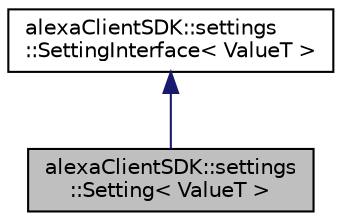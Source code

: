 digraph "alexaClientSDK::settings::Setting&lt; ValueT &gt;"
{
  edge [fontname="Helvetica",fontsize="10",labelfontname="Helvetica",labelfontsize="10"];
  node [fontname="Helvetica",fontsize="10",shape=record];
  Node2 [label="alexaClientSDK::settings\l::Setting\< ValueT \>",height=0.2,width=0.4,color="black", fillcolor="grey75", style="filled", fontcolor="black"];
  Node3 -> Node2 [dir="back",color="midnightblue",fontsize="10",style="solid",fontname="Helvetica"];
  Node3 [label="alexaClientSDK::settings\l::SettingInterface\< ValueT \>",height=0.2,width=0.4,color="black", fillcolor="white", style="filled",URL="$classalexa_client_s_d_k_1_1settings_1_1_setting_interface.html"];
}
